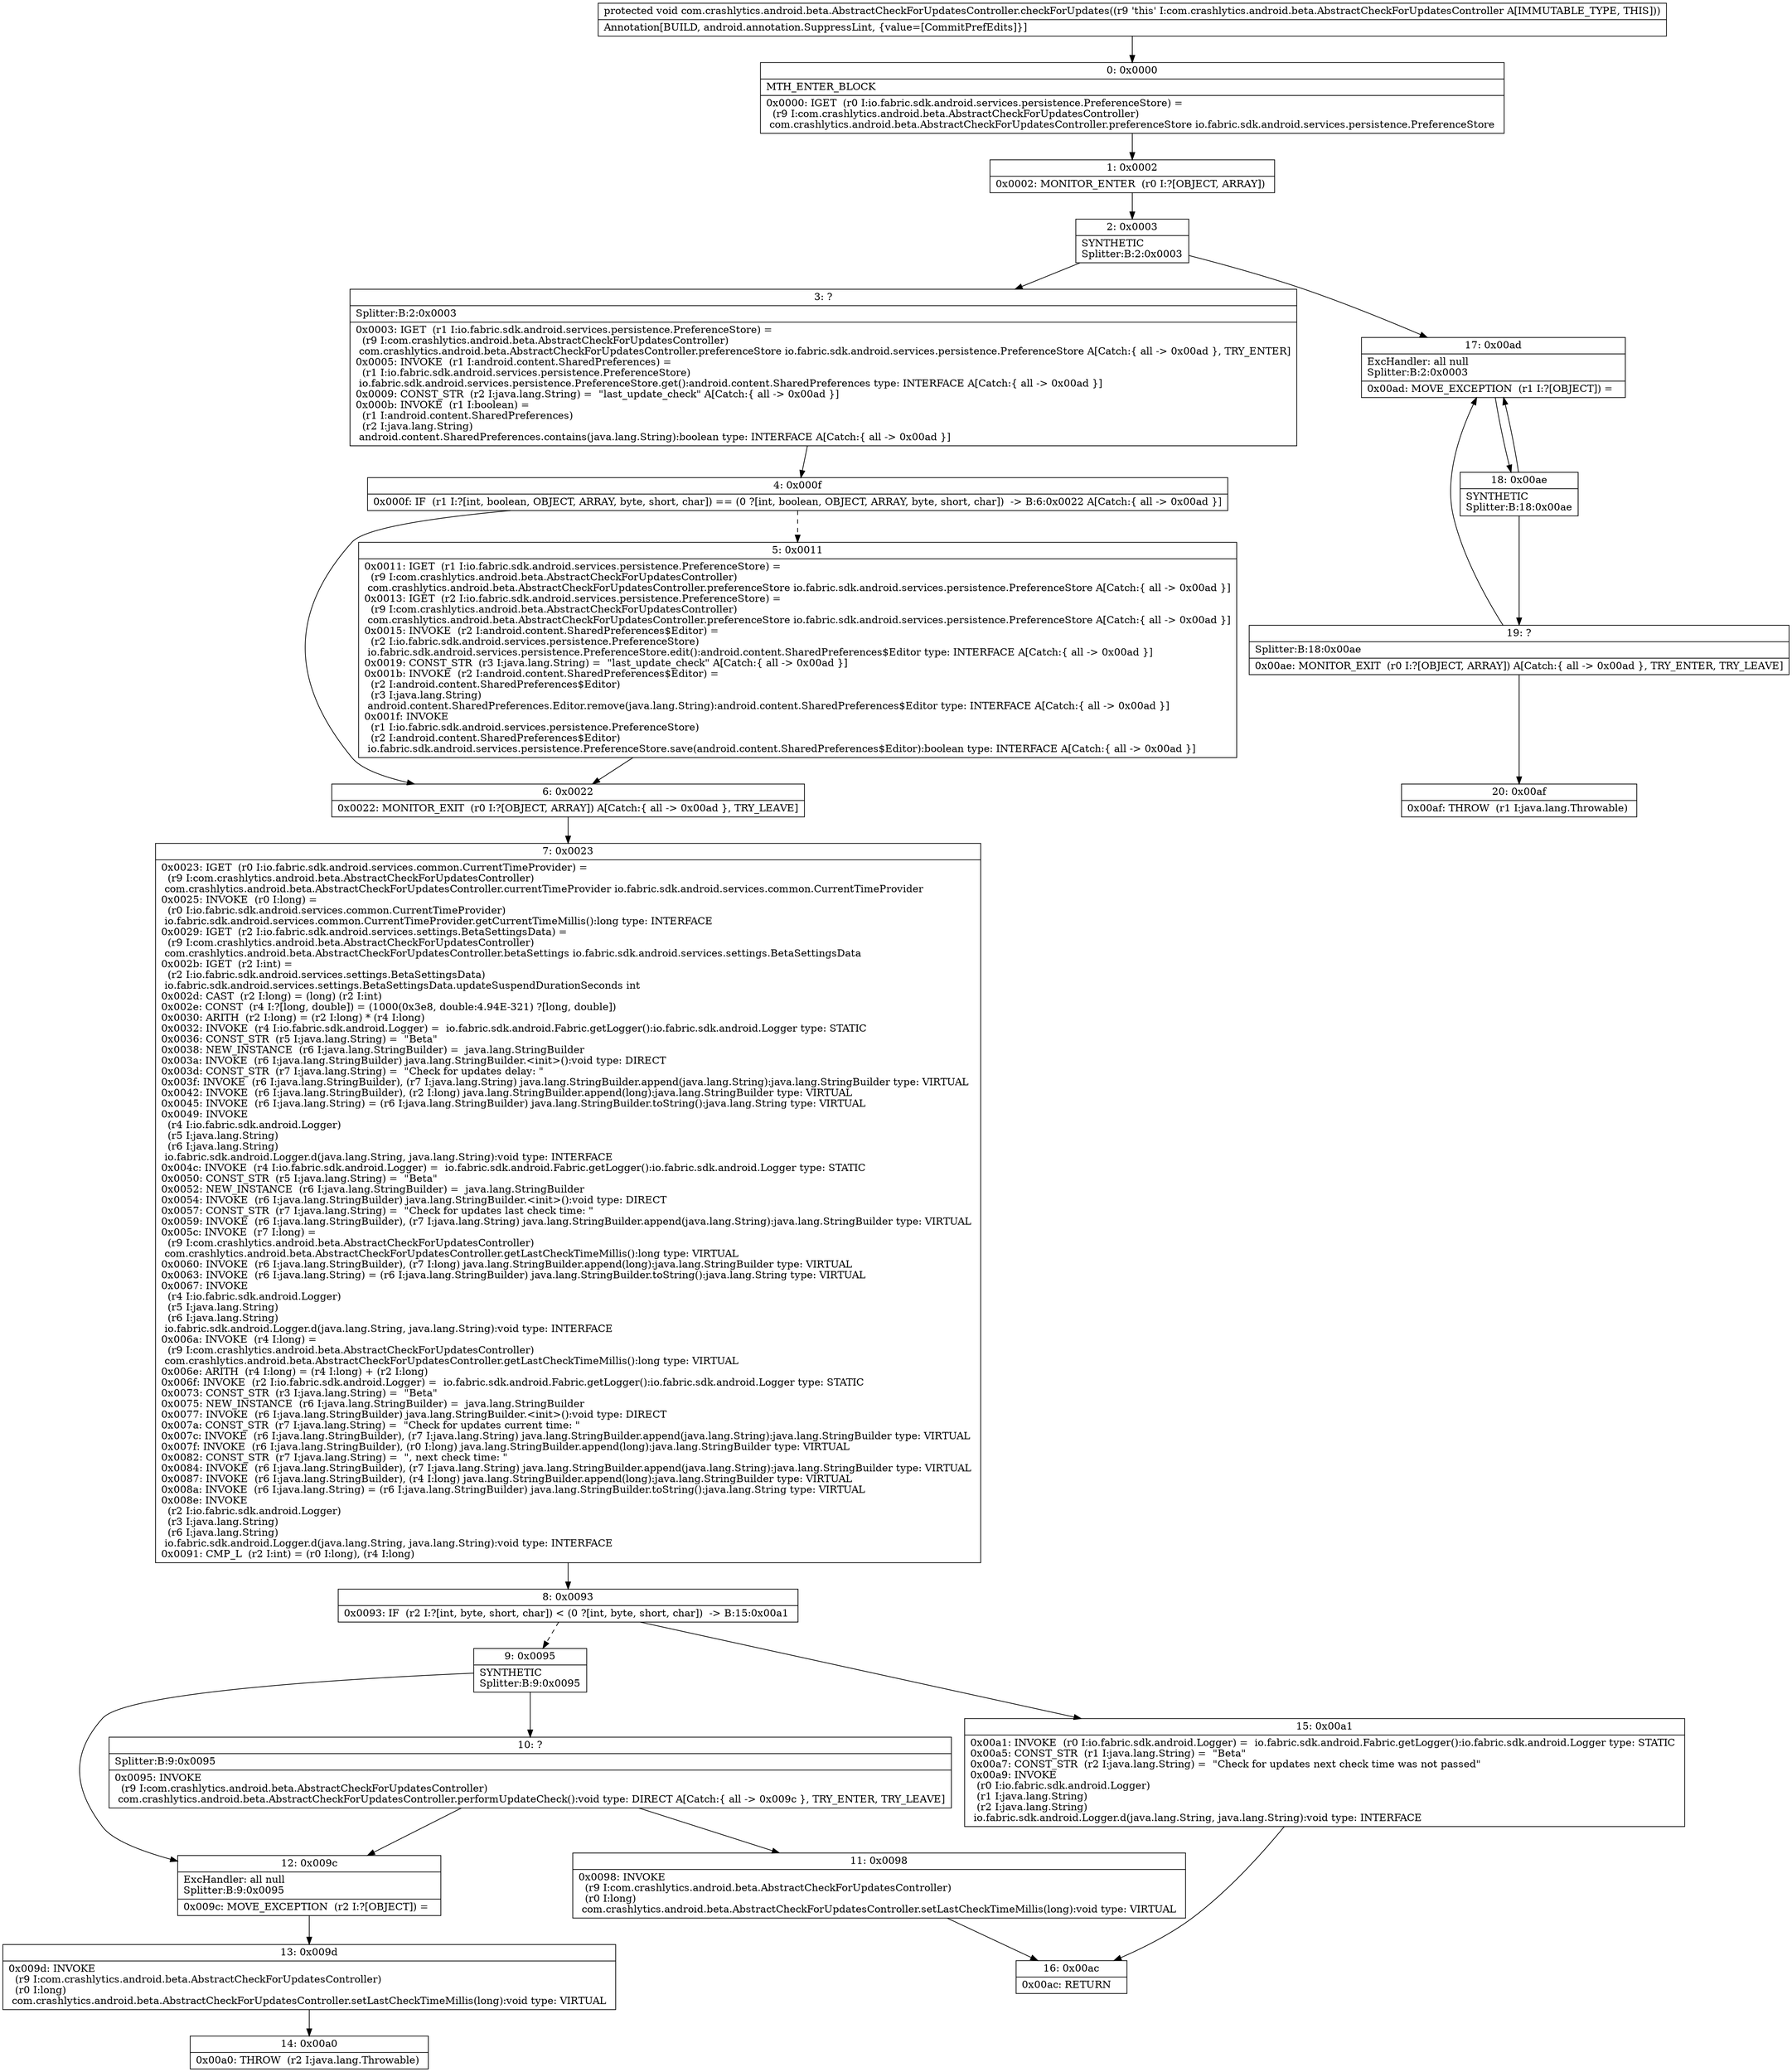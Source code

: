 digraph "CFG forcom.crashlytics.android.beta.AbstractCheckForUpdatesController.checkForUpdates()V" {
Node_0 [shape=record,label="{0\:\ 0x0000|MTH_ENTER_BLOCK\l|0x0000: IGET  (r0 I:io.fabric.sdk.android.services.persistence.PreferenceStore) = \l  (r9 I:com.crashlytics.android.beta.AbstractCheckForUpdatesController)\l com.crashlytics.android.beta.AbstractCheckForUpdatesController.preferenceStore io.fabric.sdk.android.services.persistence.PreferenceStore \l}"];
Node_1 [shape=record,label="{1\:\ 0x0002|0x0002: MONITOR_ENTER  (r0 I:?[OBJECT, ARRAY]) \l}"];
Node_2 [shape=record,label="{2\:\ 0x0003|SYNTHETIC\lSplitter:B:2:0x0003\l}"];
Node_3 [shape=record,label="{3\:\ ?|Splitter:B:2:0x0003\l|0x0003: IGET  (r1 I:io.fabric.sdk.android.services.persistence.PreferenceStore) = \l  (r9 I:com.crashlytics.android.beta.AbstractCheckForUpdatesController)\l com.crashlytics.android.beta.AbstractCheckForUpdatesController.preferenceStore io.fabric.sdk.android.services.persistence.PreferenceStore A[Catch:\{ all \-\> 0x00ad \}, TRY_ENTER]\l0x0005: INVOKE  (r1 I:android.content.SharedPreferences) = \l  (r1 I:io.fabric.sdk.android.services.persistence.PreferenceStore)\l io.fabric.sdk.android.services.persistence.PreferenceStore.get():android.content.SharedPreferences type: INTERFACE A[Catch:\{ all \-\> 0x00ad \}]\l0x0009: CONST_STR  (r2 I:java.lang.String) =  \"last_update_check\" A[Catch:\{ all \-\> 0x00ad \}]\l0x000b: INVOKE  (r1 I:boolean) = \l  (r1 I:android.content.SharedPreferences)\l  (r2 I:java.lang.String)\l android.content.SharedPreferences.contains(java.lang.String):boolean type: INTERFACE A[Catch:\{ all \-\> 0x00ad \}]\l}"];
Node_4 [shape=record,label="{4\:\ 0x000f|0x000f: IF  (r1 I:?[int, boolean, OBJECT, ARRAY, byte, short, char]) == (0 ?[int, boolean, OBJECT, ARRAY, byte, short, char])  \-\> B:6:0x0022 A[Catch:\{ all \-\> 0x00ad \}]\l}"];
Node_5 [shape=record,label="{5\:\ 0x0011|0x0011: IGET  (r1 I:io.fabric.sdk.android.services.persistence.PreferenceStore) = \l  (r9 I:com.crashlytics.android.beta.AbstractCheckForUpdatesController)\l com.crashlytics.android.beta.AbstractCheckForUpdatesController.preferenceStore io.fabric.sdk.android.services.persistence.PreferenceStore A[Catch:\{ all \-\> 0x00ad \}]\l0x0013: IGET  (r2 I:io.fabric.sdk.android.services.persistence.PreferenceStore) = \l  (r9 I:com.crashlytics.android.beta.AbstractCheckForUpdatesController)\l com.crashlytics.android.beta.AbstractCheckForUpdatesController.preferenceStore io.fabric.sdk.android.services.persistence.PreferenceStore A[Catch:\{ all \-\> 0x00ad \}]\l0x0015: INVOKE  (r2 I:android.content.SharedPreferences$Editor) = \l  (r2 I:io.fabric.sdk.android.services.persistence.PreferenceStore)\l io.fabric.sdk.android.services.persistence.PreferenceStore.edit():android.content.SharedPreferences$Editor type: INTERFACE A[Catch:\{ all \-\> 0x00ad \}]\l0x0019: CONST_STR  (r3 I:java.lang.String) =  \"last_update_check\" A[Catch:\{ all \-\> 0x00ad \}]\l0x001b: INVOKE  (r2 I:android.content.SharedPreferences$Editor) = \l  (r2 I:android.content.SharedPreferences$Editor)\l  (r3 I:java.lang.String)\l android.content.SharedPreferences.Editor.remove(java.lang.String):android.content.SharedPreferences$Editor type: INTERFACE A[Catch:\{ all \-\> 0x00ad \}]\l0x001f: INVOKE  \l  (r1 I:io.fabric.sdk.android.services.persistence.PreferenceStore)\l  (r2 I:android.content.SharedPreferences$Editor)\l io.fabric.sdk.android.services.persistence.PreferenceStore.save(android.content.SharedPreferences$Editor):boolean type: INTERFACE A[Catch:\{ all \-\> 0x00ad \}]\l}"];
Node_6 [shape=record,label="{6\:\ 0x0022|0x0022: MONITOR_EXIT  (r0 I:?[OBJECT, ARRAY]) A[Catch:\{ all \-\> 0x00ad \}, TRY_LEAVE]\l}"];
Node_7 [shape=record,label="{7\:\ 0x0023|0x0023: IGET  (r0 I:io.fabric.sdk.android.services.common.CurrentTimeProvider) = \l  (r9 I:com.crashlytics.android.beta.AbstractCheckForUpdatesController)\l com.crashlytics.android.beta.AbstractCheckForUpdatesController.currentTimeProvider io.fabric.sdk.android.services.common.CurrentTimeProvider \l0x0025: INVOKE  (r0 I:long) = \l  (r0 I:io.fabric.sdk.android.services.common.CurrentTimeProvider)\l io.fabric.sdk.android.services.common.CurrentTimeProvider.getCurrentTimeMillis():long type: INTERFACE \l0x0029: IGET  (r2 I:io.fabric.sdk.android.services.settings.BetaSettingsData) = \l  (r9 I:com.crashlytics.android.beta.AbstractCheckForUpdatesController)\l com.crashlytics.android.beta.AbstractCheckForUpdatesController.betaSettings io.fabric.sdk.android.services.settings.BetaSettingsData \l0x002b: IGET  (r2 I:int) = \l  (r2 I:io.fabric.sdk.android.services.settings.BetaSettingsData)\l io.fabric.sdk.android.services.settings.BetaSettingsData.updateSuspendDurationSeconds int \l0x002d: CAST  (r2 I:long) = (long) (r2 I:int) \l0x002e: CONST  (r4 I:?[long, double]) = (1000(0x3e8, double:4.94E\-321) ?[long, double]) \l0x0030: ARITH  (r2 I:long) = (r2 I:long) * (r4 I:long) \l0x0032: INVOKE  (r4 I:io.fabric.sdk.android.Logger) =  io.fabric.sdk.android.Fabric.getLogger():io.fabric.sdk.android.Logger type: STATIC \l0x0036: CONST_STR  (r5 I:java.lang.String) =  \"Beta\" \l0x0038: NEW_INSTANCE  (r6 I:java.lang.StringBuilder) =  java.lang.StringBuilder \l0x003a: INVOKE  (r6 I:java.lang.StringBuilder) java.lang.StringBuilder.\<init\>():void type: DIRECT \l0x003d: CONST_STR  (r7 I:java.lang.String) =  \"Check for updates delay: \" \l0x003f: INVOKE  (r6 I:java.lang.StringBuilder), (r7 I:java.lang.String) java.lang.StringBuilder.append(java.lang.String):java.lang.StringBuilder type: VIRTUAL \l0x0042: INVOKE  (r6 I:java.lang.StringBuilder), (r2 I:long) java.lang.StringBuilder.append(long):java.lang.StringBuilder type: VIRTUAL \l0x0045: INVOKE  (r6 I:java.lang.String) = (r6 I:java.lang.StringBuilder) java.lang.StringBuilder.toString():java.lang.String type: VIRTUAL \l0x0049: INVOKE  \l  (r4 I:io.fabric.sdk.android.Logger)\l  (r5 I:java.lang.String)\l  (r6 I:java.lang.String)\l io.fabric.sdk.android.Logger.d(java.lang.String, java.lang.String):void type: INTERFACE \l0x004c: INVOKE  (r4 I:io.fabric.sdk.android.Logger) =  io.fabric.sdk.android.Fabric.getLogger():io.fabric.sdk.android.Logger type: STATIC \l0x0050: CONST_STR  (r5 I:java.lang.String) =  \"Beta\" \l0x0052: NEW_INSTANCE  (r6 I:java.lang.StringBuilder) =  java.lang.StringBuilder \l0x0054: INVOKE  (r6 I:java.lang.StringBuilder) java.lang.StringBuilder.\<init\>():void type: DIRECT \l0x0057: CONST_STR  (r7 I:java.lang.String) =  \"Check for updates last check time: \" \l0x0059: INVOKE  (r6 I:java.lang.StringBuilder), (r7 I:java.lang.String) java.lang.StringBuilder.append(java.lang.String):java.lang.StringBuilder type: VIRTUAL \l0x005c: INVOKE  (r7 I:long) = \l  (r9 I:com.crashlytics.android.beta.AbstractCheckForUpdatesController)\l com.crashlytics.android.beta.AbstractCheckForUpdatesController.getLastCheckTimeMillis():long type: VIRTUAL \l0x0060: INVOKE  (r6 I:java.lang.StringBuilder), (r7 I:long) java.lang.StringBuilder.append(long):java.lang.StringBuilder type: VIRTUAL \l0x0063: INVOKE  (r6 I:java.lang.String) = (r6 I:java.lang.StringBuilder) java.lang.StringBuilder.toString():java.lang.String type: VIRTUAL \l0x0067: INVOKE  \l  (r4 I:io.fabric.sdk.android.Logger)\l  (r5 I:java.lang.String)\l  (r6 I:java.lang.String)\l io.fabric.sdk.android.Logger.d(java.lang.String, java.lang.String):void type: INTERFACE \l0x006a: INVOKE  (r4 I:long) = \l  (r9 I:com.crashlytics.android.beta.AbstractCheckForUpdatesController)\l com.crashlytics.android.beta.AbstractCheckForUpdatesController.getLastCheckTimeMillis():long type: VIRTUAL \l0x006e: ARITH  (r4 I:long) = (r4 I:long) + (r2 I:long) \l0x006f: INVOKE  (r2 I:io.fabric.sdk.android.Logger) =  io.fabric.sdk.android.Fabric.getLogger():io.fabric.sdk.android.Logger type: STATIC \l0x0073: CONST_STR  (r3 I:java.lang.String) =  \"Beta\" \l0x0075: NEW_INSTANCE  (r6 I:java.lang.StringBuilder) =  java.lang.StringBuilder \l0x0077: INVOKE  (r6 I:java.lang.StringBuilder) java.lang.StringBuilder.\<init\>():void type: DIRECT \l0x007a: CONST_STR  (r7 I:java.lang.String) =  \"Check for updates current time: \" \l0x007c: INVOKE  (r6 I:java.lang.StringBuilder), (r7 I:java.lang.String) java.lang.StringBuilder.append(java.lang.String):java.lang.StringBuilder type: VIRTUAL \l0x007f: INVOKE  (r6 I:java.lang.StringBuilder), (r0 I:long) java.lang.StringBuilder.append(long):java.lang.StringBuilder type: VIRTUAL \l0x0082: CONST_STR  (r7 I:java.lang.String) =  \", next check time: \" \l0x0084: INVOKE  (r6 I:java.lang.StringBuilder), (r7 I:java.lang.String) java.lang.StringBuilder.append(java.lang.String):java.lang.StringBuilder type: VIRTUAL \l0x0087: INVOKE  (r6 I:java.lang.StringBuilder), (r4 I:long) java.lang.StringBuilder.append(long):java.lang.StringBuilder type: VIRTUAL \l0x008a: INVOKE  (r6 I:java.lang.String) = (r6 I:java.lang.StringBuilder) java.lang.StringBuilder.toString():java.lang.String type: VIRTUAL \l0x008e: INVOKE  \l  (r2 I:io.fabric.sdk.android.Logger)\l  (r3 I:java.lang.String)\l  (r6 I:java.lang.String)\l io.fabric.sdk.android.Logger.d(java.lang.String, java.lang.String):void type: INTERFACE \l0x0091: CMP_L  (r2 I:int) = (r0 I:long), (r4 I:long) \l}"];
Node_8 [shape=record,label="{8\:\ 0x0093|0x0093: IF  (r2 I:?[int, byte, short, char]) \< (0 ?[int, byte, short, char])  \-\> B:15:0x00a1 \l}"];
Node_9 [shape=record,label="{9\:\ 0x0095|SYNTHETIC\lSplitter:B:9:0x0095\l}"];
Node_10 [shape=record,label="{10\:\ ?|Splitter:B:9:0x0095\l|0x0095: INVOKE  \l  (r9 I:com.crashlytics.android.beta.AbstractCheckForUpdatesController)\l com.crashlytics.android.beta.AbstractCheckForUpdatesController.performUpdateCheck():void type: DIRECT A[Catch:\{ all \-\> 0x009c \}, TRY_ENTER, TRY_LEAVE]\l}"];
Node_11 [shape=record,label="{11\:\ 0x0098|0x0098: INVOKE  \l  (r9 I:com.crashlytics.android.beta.AbstractCheckForUpdatesController)\l  (r0 I:long)\l com.crashlytics.android.beta.AbstractCheckForUpdatesController.setLastCheckTimeMillis(long):void type: VIRTUAL \l}"];
Node_12 [shape=record,label="{12\:\ 0x009c|ExcHandler: all null\lSplitter:B:9:0x0095\l|0x009c: MOVE_EXCEPTION  (r2 I:?[OBJECT]) =  \l}"];
Node_13 [shape=record,label="{13\:\ 0x009d|0x009d: INVOKE  \l  (r9 I:com.crashlytics.android.beta.AbstractCheckForUpdatesController)\l  (r0 I:long)\l com.crashlytics.android.beta.AbstractCheckForUpdatesController.setLastCheckTimeMillis(long):void type: VIRTUAL \l}"];
Node_14 [shape=record,label="{14\:\ 0x00a0|0x00a0: THROW  (r2 I:java.lang.Throwable) \l}"];
Node_15 [shape=record,label="{15\:\ 0x00a1|0x00a1: INVOKE  (r0 I:io.fabric.sdk.android.Logger) =  io.fabric.sdk.android.Fabric.getLogger():io.fabric.sdk.android.Logger type: STATIC \l0x00a5: CONST_STR  (r1 I:java.lang.String) =  \"Beta\" \l0x00a7: CONST_STR  (r2 I:java.lang.String) =  \"Check for updates next check time was not passed\" \l0x00a9: INVOKE  \l  (r0 I:io.fabric.sdk.android.Logger)\l  (r1 I:java.lang.String)\l  (r2 I:java.lang.String)\l io.fabric.sdk.android.Logger.d(java.lang.String, java.lang.String):void type: INTERFACE \l}"];
Node_16 [shape=record,label="{16\:\ 0x00ac|0x00ac: RETURN   \l}"];
Node_17 [shape=record,label="{17\:\ 0x00ad|ExcHandler: all null\lSplitter:B:2:0x0003\l|0x00ad: MOVE_EXCEPTION  (r1 I:?[OBJECT]) =  \l}"];
Node_18 [shape=record,label="{18\:\ 0x00ae|SYNTHETIC\lSplitter:B:18:0x00ae\l}"];
Node_19 [shape=record,label="{19\:\ ?|Splitter:B:18:0x00ae\l|0x00ae: MONITOR_EXIT  (r0 I:?[OBJECT, ARRAY]) A[Catch:\{ all \-\> 0x00ad \}, TRY_ENTER, TRY_LEAVE]\l}"];
Node_20 [shape=record,label="{20\:\ 0x00af|0x00af: THROW  (r1 I:java.lang.Throwable) \l}"];
MethodNode[shape=record,label="{protected void com.crashlytics.android.beta.AbstractCheckForUpdatesController.checkForUpdates((r9 'this' I:com.crashlytics.android.beta.AbstractCheckForUpdatesController A[IMMUTABLE_TYPE, THIS]))  | Annotation[BUILD, android.annotation.SuppressLint, \{value=[CommitPrefEdits]\}]\l}"];
MethodNode -> Node_0;
Node_0 -> Node_1;
Node_1 -> Node_2;
Node_2 -> Node_3;
Node_2 -> Node_17;
Node_3 -> Node_4;
Node_4 -> Node_5[style=dashed];
Node_4 -> Node_6;
Node_5 -> Node_6;
Node_6 -> Node_7;
Node_7 -> Node_8;
Node_8 -> Node_9[style=dashed];
Node_8 -> Node_15;
Node_9 -> Node_10;
Node_9 -> Node_12;
Node_10 -> Node_11;
Node_10 -> Node_12;
Node_11 -> Node_16;
Node_12 -> Node_13;
Node_13 -> Node_14;
Node_15 -> Node_16;
Node_17 -> Node_18;
Node_18 -> Node_19;
Node_18 -> Node_17;
Node_19 -> Node_20;
Node_19 -> Node_17;
}

